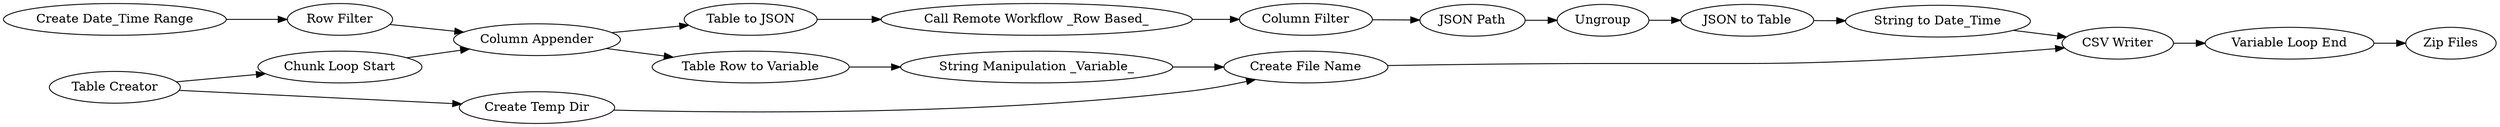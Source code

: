 digraph {
	10 [label="Table Creator"]
	12 [label="Create Date_Time Range"]
	13 [label="Row Filter"]
	14 [label="Chunk Loop Start"]
	15 [label="Column Appender"]
	16 [label="Table to JSON"]
	17 [label="Call Remote Workflow _Row Based_"]
	18 [label="Column Filter"]
	19 [label="JSON to Table"]
	20 [label="JSON Path"]
	21 [label=Ungroup]
	22 [label="String to Date_Time"]
	25 [label="Table Row to Variable"]
	26 [label="String Manipulation _Variable_"]
	27 [label="Create Temp Dir"]
	28 [label="Create File Name"]
	29 [label="CSV Writer"]
	30 [label="Variable Loop End"]
	31 [label="Zip Files"]
	18 -> 20
	19 -> 22
	20 -> 21
	21 -> 19
	10 -> 14
	10 -> 27
	12 -> 13
	13 -> 15
	14 -> 15
	15 -> 25
	15 -> 16
	16 -> 17
	17 -> 18
	22 -> 29
	25 -> 26
	26 -> 28
	27 -> 28
	28 -> 29
	29 -> 30
	30 -> 31
	rankdir=LR
}
